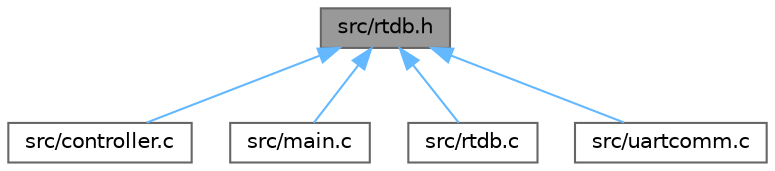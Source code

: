digraph "src/rtdb.h"
{
 // LATEX_PDF_SIZE
  bgcolor="transparent";
  edge [fontname=Helvetica,fontsize=10,labelfontname=Helvetica,labelfontsize=10];
  node [fontname=Helvetica,fontsize=10,shape=box,height=0.2,width=0.4];
  Node1 [id="Node000001",label="src/rtdb.h",height=0.2,width=0.4,color="gray40", fillcolor="grey60", style="filled", fontcolor="black",tooltip="Protótipos do Real-Time Database (RTDB) para o controlador térmico."];
  Node1 -> Node2 [id="edge1_Node000001_Node000002",dir="back",color="steelblue1",style="solid",tooltip=" "];
  Node2 [id="Node000002",label="src/controller.c",height=0.2,width=0.4,color="grey40", fillcolor="white", style="filled",URL="$controller_8c.html",tooltip="On/Off controller para processo térmico."];
  Node1 -> Node3 [id="edge2_Node000001_Node000003",dir="back",color="steelblue1",style="solid",tooltip=" "];
  Node3 [id="Node000003",label="src/main.c",height=0.2,width=0.4,color="grey40", fillcolor="white", style="filled",URL="$main_8c.html",tooltip="Thermal Process Controller (versão monolítica)"];
  Node1 -> Node4 [id="edge3_Node000001_Node000004",dir="back",color="steelblue1",style="solid",tooltip=" "];
  Node4 [id="Node000004",label="src/rtdb.c",height=0.2,width=0.4,color="grey40", fillcolor="white", style="filled",URL="$rtdb_8c.html",tooltip="Real-Time Database (RTDB) para o controlador térmico."];
  Node1 -> Node5 [id="edge4_Node000001_Node000005",dir="back",color="steelblue1",style="solid",tooltip=" "];
  Node5 [id="Node000005",label="src/uartcomm.c",height=0.2,width=0.4,color="grey40", fillcolor="white", style="filled",URL="$uartcomm_8c.html",tooltip="Módulo de comunicação UART: parser de frames e framing."];
}
